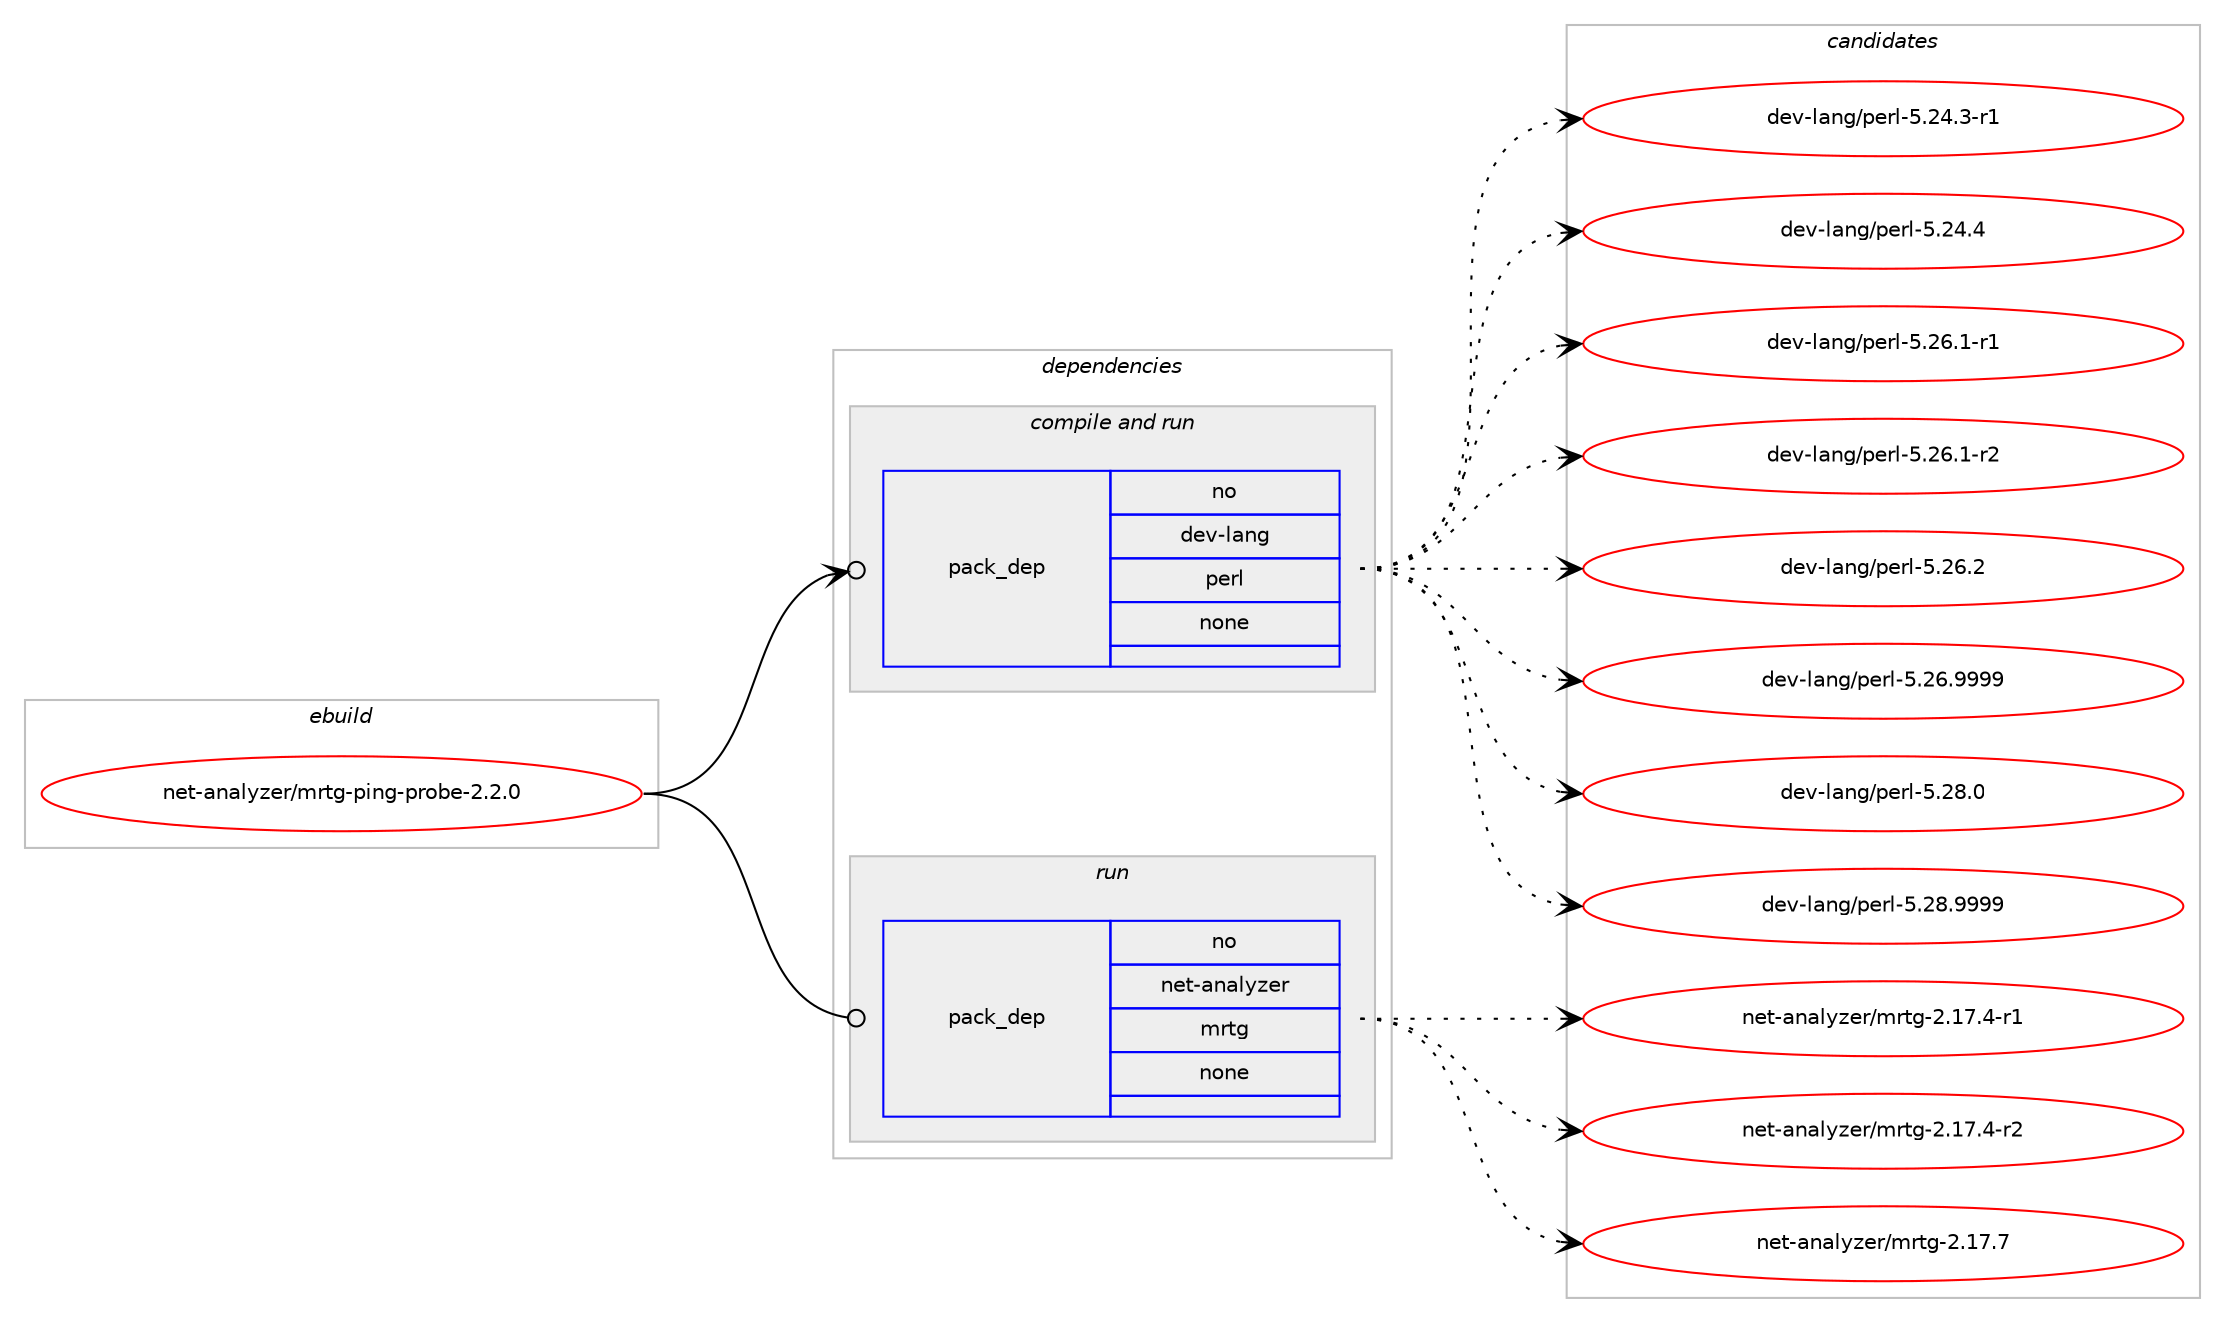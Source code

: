 digraph prolog {

# *************
# Graph options
# *************

newrank=true;
concentrate=true;
compound=true;
graph [rankdir=LR,fontname=Helvetica,fontsize=10,ranksep=1.5];#, ranksep=2.5, nodesep=0.2];
edge  [arrowhead=vee];
node  [fontname=Helvetica,fontsize=10];

# **********
# The ebuild
# **********

subgraph cluster_leftcol {
color=gray;
rank=same;
label=<<i>ebuild</i>>;
id [label="net-analyzer/mrtg-ping-probe-2.2.0", color=red, width=4, href="../net-analyzer/mrtg-ping-probe-2.2.0.svg"];
}

# ****************
# The dependencies
# ****************

subgraph cluster_midcol {
color=gray;
label=<<i>dependencies</i>>;
subgraph cluster_compile {
fillcolor="#eeeeee";
style=filled;
label=<<i>compile</i>>;
}
subgraph cluster_compileandrun {
fillcolor="#eeeeee";
style=filled;
label=<<i>compile and run</i>>;
subgraph pack1175832 {
dependency1644421 [label=<<TABLE BORDER="0" CELLBORDER="1" CELLSPACING="0" CELLPADDING="4" WIDTH="220"><TR><TD ROWSPAN="6" CELLPADDING="30">pack_dep</TD></TR><TR><TD WIDTH="110">no</TD></TR><TR><TD>dev-lang</TD></TR><TR><TD>perl</TD></TR><TR><TD>none</TD></TR><TR><TD></TD></TR></TABLE>>, shape=none, color=blue];
}
id:e -> dependency1644421:w [weight=20,style="solid",arrowhead="odotvee"];
}
subgraph cluster_run {
fillcolor="#eeeeee";
style=filled;
label=<<i>run</i>>;
subgraph pack1175833 {
dependency1644422 [label=<<TABLE BORDER="0" CELLBORDER="1" CELLSPACING="0" CELLPADDING="4" WIDTH="220"><TR><TD ROWSPAN="6" CELLPADDING="30">pack_dep</TD></TR><TR><TD WIDTH="110">no</TD></TR><TR><TD>net-analyzer</TD></TR><TR><TD>mrtg</TD></TR><TR><TD>none</TD></TR><TR><TD></TD></TR></TABLE>>, shape=none, color=blue];
}
id:e -> dependency1644422:w [weight=20,style="solid",arrowhead="odot"];
}
}

# **************
# The candidates
# **************

subgraph cluster_choices {
rank=same;
color=gray;
label=<<i>candidates</i>>;

subgraph choice1175832 {
color=black;
nodesep=1;
choice100101118451089711010347112101114108455346505246514511449 [label="dev-lang/perl-5.24.3-r1", color=red, width=4,href="../dev-lang/perl-5.24.3-r1.svg"];
choice10010111845108971101034711210111410845534650524652 [label="dev-lang/perl-5.24.4", color=red, width=4,href="../dev-lang/perl-5.24.4.svg"];
choice100101118451089711010347112101114108455346505446494511449 [label="dev-lang/perl-5.26.1-r1", color=red, width=4,href="../dev-lang/perl-5.26.1-r1.svg"];
choice100101118451089711010347112101114108455346505446494511450 [label="dev-lang/perl-5.26.1-r2", color=red, width=4,href="../dev-lang/perl-5.26.1-r2.svg"];
choice10010111845108971101034711210111410845534650544650 [label="dev-lang/perl-5.26.2", color=red, width=4,href="../dev-lang/perl-5.26.2.svg"];
choice10010111845108971101034711210111410845534650544657575757 [label="dev-lang/perl-5.26.9999", color=red, width=4,href="../dev-lang/perl-5.26.9999.svg"];
choice10010111845108971101034711210111410845534650564648 [label="dev-lang/perl-5.28.0", color=red, width=4,href="../dev-lang/perl-5.28.0.svg"];
choice10010111845108971101034711210111410845534650564657575757 [label="dev-lang/perl-5.28.9999", color=red, width=4,href="../dev-lang/perl-5.28.9999.svg"];
dependency1644421:e -> choice100101118451089711010347112101114108455346505246514511449:w [style=dotted,weight="100"];
dependency1644421:e -> choice10010111845108971101034711210111410845534650524652:w [style=dotted,weight="100"];
dependency1644421:e -> choice100101118451089711010347112101114108455346505446494511449:w [style=dotted,weight="100"];
dependency1644421:e -> choice100101118451089711010347112101114108455346505446494511450:w [style=dotted,weight="100"];
dependency1644421:e -> choice10010111845108971101034711210111410845534650544650:w [style=dotted,weight="100"];
dependency1644421:e -> choice10010111845108971101034711210111410845534650544657575757:w [style=dotted,weight="100"];
dependency1644421:e -> choice10010111845108971101034711210111410845534650564648:w [style=dotted,weight="100"];
dependency1644421:e -> choice10010111845108971101034711210111410845534650564657575757:w [style=dotted,weight="100"];
}
subgraph choice1175833 {
color=black;
nodesep=1;
choice11010111645971109710812112210111447109114116103455046495546524511449 [label="net-analyzer/mrtg-2.17.4-r1", color=red, width=4,href="../net-analyzer/mrtg-2.17.4-r1.svg"];
choice11010111645971109710812112210111447109114116103455046495546524511450 [label="net-analyzer/mrtg-2.17.4-r2", color=red, width=4,href="../net-analyzer/mrtg-2.17.4-r2.svg"];
choice1101011164597110971081211221011144710911411610345504649554655 [label="net-analyzer/mrtg-2.17.7", color=red, width=4,href="../net-analyzer/mrtg-2.17.7.svg"];
dependency1644422:e -> choice11010111645971109710812112210111447109114116103455046495546524511449:w [style=dotted,weight="100"];
dependency1644422:e -> choice11010111645971109710812112210111447109114116103455046495546524511450:w [style=dotted,weight="100"];
dependency1644422:e -> choice1101011164597110971081211221011144710911411610345504649554655:w [style=dotted,weight="100"];
}
}

}
